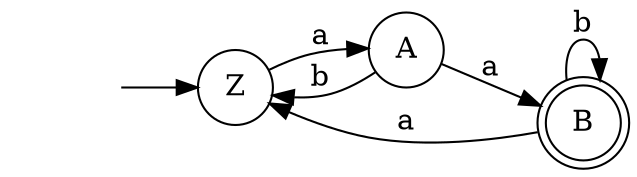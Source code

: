 digraph myAutomaton {
rankdir=LR;
"" [shape=none]

"Z" [shape=circle]
"A" [shape=circle]
"B" [shape=doublecircle]
"" -> "Z"
"Z" -> "A"[label="a"] 
"A" -> "Z"[label="b"] 
"A" -> "B"[label="a"] 
"B" -> "B"[label="b"] 
"B" -> "Z"[label="a"] 
}
